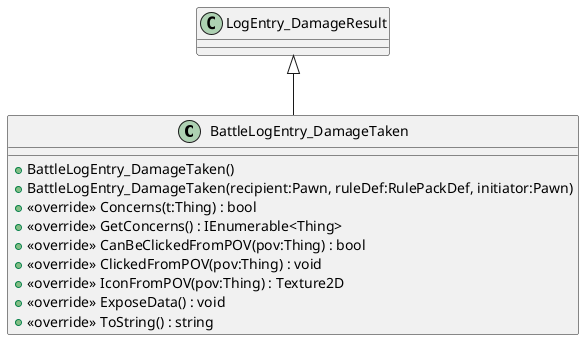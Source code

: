 @startuml
class BattleLogEntry_DamageTaken {
    + BattleLogEntry_DamageTaken()
    + BattleLogEntry_DamageTaken(recipient:Pawn, ruleDef:RulePackDef, initiator:Pawn)
    + <<override>> Concerns(t:Thing) : bool
    + <<override>> GetConcerns() : IEnumerable<Thing>
    + <<override>> CanBeClickedFromPOV(pov:Thing) : bool
    + <<override>> ClickedFromPOV(pov:Thing) : void
    + <<override>> IconFromPOV(pov:Thing) : Texture2D
    + <<override>> ExposeData() : void
    + <<override>> ToString() : string
}
LogEntry_DamageResult <|-- BattleLogEntry_DamageTaken
@enduml
